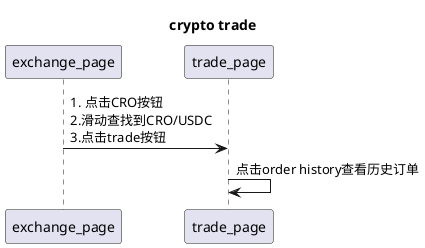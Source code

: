 @startuml
title:crypto trade

participant exchange_page as ex
participant trade_page as td

ex -> td:1. 点击CRO按钮\n2.滑动查找到CRO/USDC\n3.点击trade按钮
td -> td:点击order history查看历史订单

@enduml